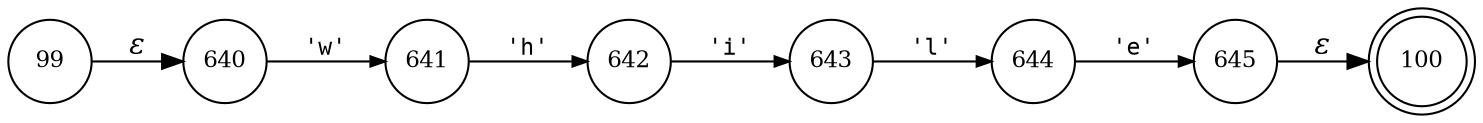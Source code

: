 digraph ATN {
rankdir=LR;
s100[fontsize=11, label="100", shape=doublecircle, fixedsize=true, width=.6];
s640[fontsize=11,label="640", shape=circle, fixedsize=true, width=.55, peripheries=1];
s641[fontsize=11,label="641", shape=circle, fixedsize=true, width=.55, peripheries=1];
s642[fontsize=11,label="642", shape=circle, fixedsize=true, width=.55, peripheries=1];
s99[fontsize=11,label="99", shape=circle, fixedsize=true, width=.55, peripheries=1];
s643[fontsize=11,label="643", shape=circle, fixedsize=true, width=.55, peripheries=1];
s644[fontsize=11,label="644", shape=circle, fixedsize=true, width=.55, peripheries=1];
s645[fontsize=11,label="645", shape=circle, fixedsize=true, width=.55, peripheries=1];
s99 -> s640 [fontname="Times-Italic", label="&epsilon;"];
s640 -> s641 [fontsize=11, fontname="Courier", arrowsize=.7, label = "'w'", arrowhead = normal];
s641 -> s642 [fontsize=11, fontname="Courier", arrowsize=.7, label = "'h'", arrowhead = normal];
s642 -> s643 [fontsize=11, fontname="Courier", arrowsize=.7, label = "'i'", arrowhead = normal];
s643 -> s644 [fontsize=11, fontname="Courier", arrowsize=.7, label = "'l'", arrowhead = normal];
s644 -> s645 [fontsize=11, fontname="Courier", arrowsize=.7, label = "'e'", arrowhead = normal];
s645 -> s100 [fontname="Times-Italic", label="&epsilon;"];
}